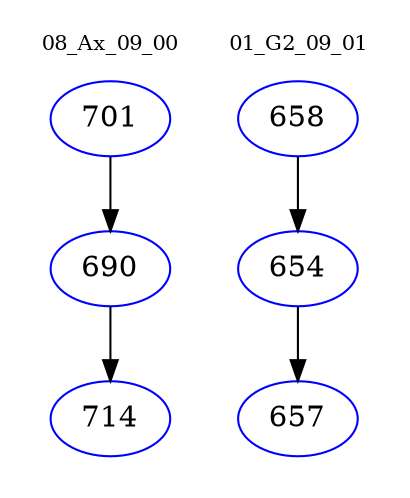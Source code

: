digraph{
subgraph cluster_0 {
color = white
label = "08_Ax_09_00";
fontsize=10;
T0_701 [label="701", color="blue"]
T0_701 -> T0_690 [color="black"]
T0_690 [label="690", color="blue"]
T0_690 -> T0_714 [color="black"]
T0_714 [label="714", color="blue"]
}
subgraph cluster_1 {
color = white
label = "01_G2_09_01";
fontsize=10;
T1_658 [label="658", color="blue"]
T1_658 -> T1_654 [color="black"]
T1_654 [label="654", color="blue"]
T1_654 -> T1_657 [color="black"]
T1_657 [label="657", color="blue"]
}
}
